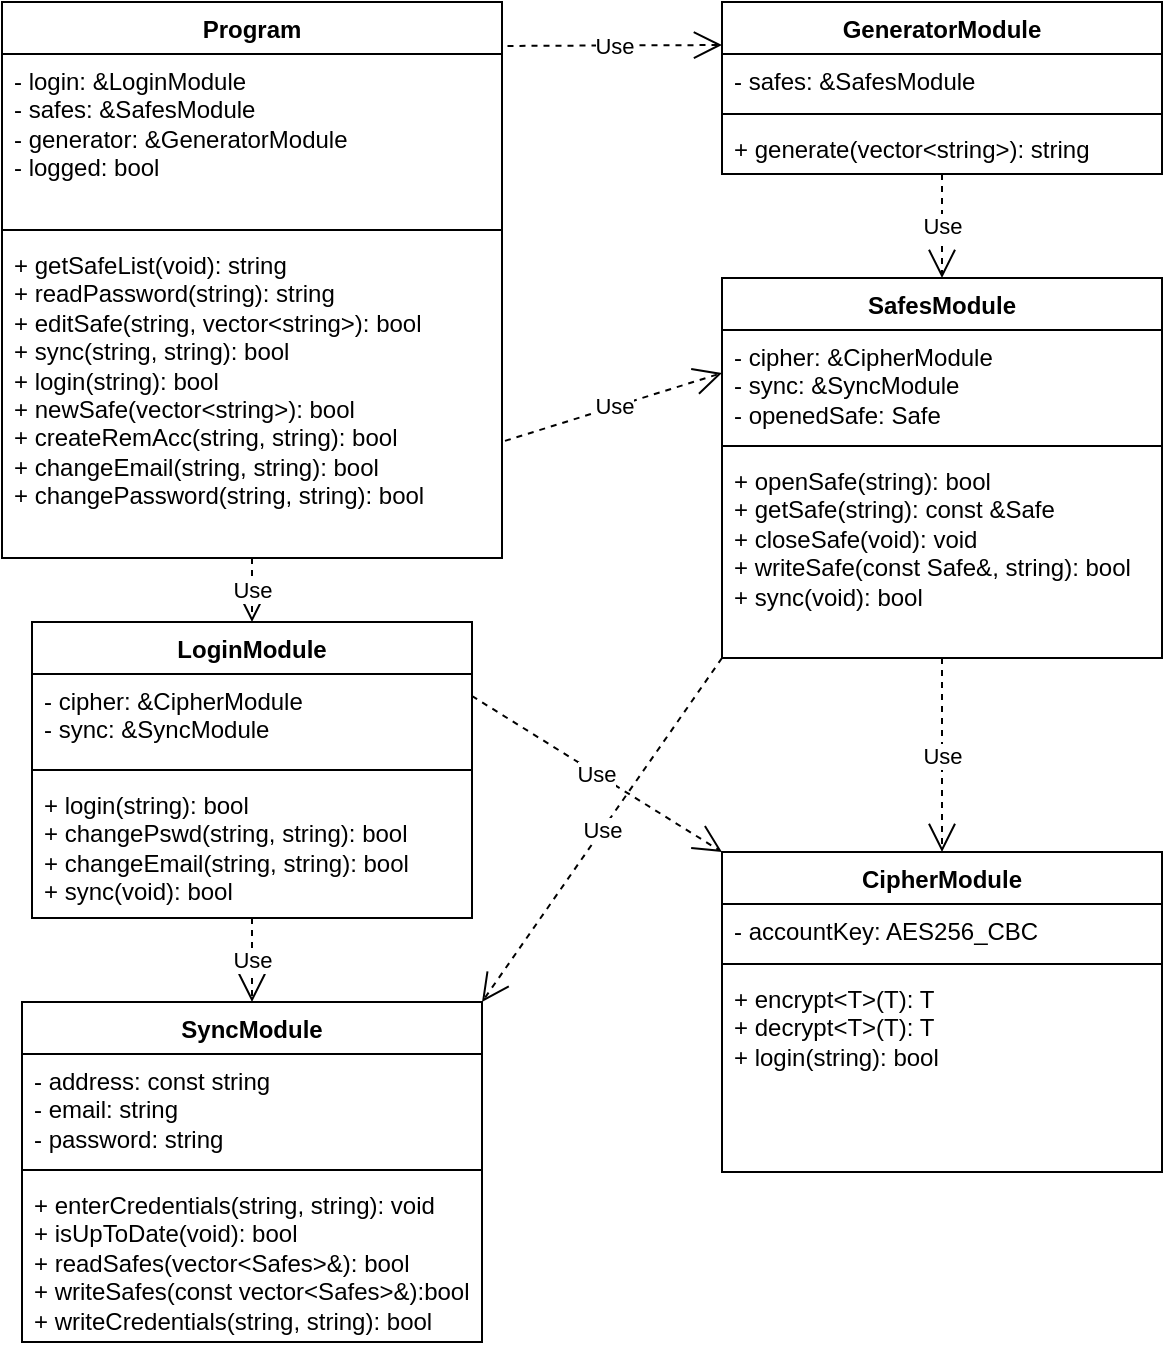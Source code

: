 <mxfile version="21.3.2" type="device">
  <diagram name="Page-1" id="5U4r9MKp_BtlRCCHkdOg">
    <mxGraphModel dx="1674" dy="712" grid="1" gridSize="10" guides="1" tooltips="1" connect="1" arrows="1" fold="1" page="1" pageScale="1" pageWidth="850" pageHeight="1100" math="0" shadow="0">
      <root>
        <mxCell id="0" />
        <mxCell id="1" parent="0" />
        <mxCell id="R07nR9zVBasFDxz1jcbP-1" value="Program" style="swimlane;fontStyle=1;align=center;verticalAlign=top;childLayout=stackLayout;horizontal=1;startSize=26;horizontalStack=0;resizeParent=1;resizeParentMax=0;resizeLast=0;collapsible=1;marginBottom=0;whiteSpace=wrap;html=1;" parent="1" vertex="1">
          <mxGeometry x="20" y="20" width="250" height="278" as="geometry" />
        </mxCell>
        <mxCell id="R07nR9zVBasFDxz1jcbP-2" value="&lt;div&gt;- login: &amp;amp;LoginModule&lt;/div&gt;&lt;div&gt;- safes: &amp;amp;SafesModule&lt;/div&gt;&lt;div&gt;- generator: &amp;amp;GeneratorModule&lt;/div&gt;&lt;div&gt;- logged: bool&lt;br&gt;&lt;/div&gt;" style="text;strokeColor=none;fillColor=none;align=left;verticalAlign=top;spacingLeft=4;spacingRight=4;overflow=hidden;rotatable=0;points=[[0,0.5],[1,0.5]];portConstraint=eastwest;whiteSpace=wrap;html=1;" parent="R07nR9zVBasFDxz1jcbP-1" vertex="1">
          <mxGeometry y="26" width="250" height="84" as="geometry" />
        </mxCell>
        <mxCell id="R07nR9zVBasFDxz1jcbP-3" value="" style="line;strokeWidth=1;fillColor=none;align=left;verticalAlign=middle;spacingTop=-1;spacingLeft=3;spacingRight=3;rotatable=0;labelPosition=right;points=[];portConstraint=eastwest;strokeColor=inherit;" parent="R07nR9zVBasFDxz1jcbP-1" vertex="1">
          <mxGeometry y="110" width="250" height="8" as="geometry" />
        </mxCell>
        <mxCell id="R07nR9zVBasFDxz1jcbP-4" value="&lt;div&gt;+ getSafeList(void): string&lt;br&gt;&lt;/div&gt;&lt;div&gt;+ readPassword(string): string&lt;br&gt;&lt;/div&gt;&lt;div&gt;+ editSafe(string, vector&amp;lt;string&amp;gt;): bool&lt;br&gt;&lt;/div&gt;&lt;div&gt;+ sync(string, string): bool&lt;/div&gt;&lt;div&gt;+ login(string): bool&lt;br&gt;&lt;/div&gt;&lt;div&gt;+ newSafe(vector&amp;lt;string&amp;gt;): bool&lt;/div&gt;&lt;div&gt;+ createRemAcc(string, string): bool&lt;/div&gt;&lt;div&gt;+ changeEmail(string, string): bool&lt;br&gt;&lt;/div&gt;&lt;div&gt;+ changePassword(string, string): bool&lt;br&gt;&lt;/div&gt;" style="text;strokeColor=none;fillColor=none;align=left;verticalAlign=top;spacingLeft=4;spacingRight=4;overflow=hidden;rotatable=0;points=[[0,0.5],[1,0.5]];portConstraint=eastwest;whiteSpace=wrap;html=1;" parent="R07nR9zVBasFDxz1jcbP-1" vertex="1">
          <mxGeometry y="118" width="250" height="160" as="geometry" />
        </mxCell>
        <mxCell id="R07nR9zVBasFDxz1jcbP-5" value="GeneratorModule" style="swimlane;fontStyle=1;align=center;verticalAlign=top;childLayout=stackLayout;horizontal=1;startSize=26;horizontalStack=0;resizeParent=1;resizeParentMax=0;resizeLast=0;collapsible=1;marginBottom=0;whiteSpace=wrap;html=1;" parent="1" vertex="1">
          <mxGeometry x="380" y="20" width="220" height="86" as="geometry" />
        </mxCell>
        <mxCell id="R07nR9zVBasFDxz1jcbP-6" value="- safes: &amp;amp;SafesModule" style="text;strokeColor=none;fillColor=none;align=left;verticalAlign=top;spacingLeft=4;spacingRight=4;overflow=hidden;rotatable=0;points=[[0,0.5],[1,0.5]];portConstraint=eastwest;whiteSpace=wrap;html=1;" parent="R07nR9zVBasFDxz1jcbP-5" vertex="1">
          <mxGeometry y="26" width="220" height="26" as="geometry" />
        </mxCell>
        <mxCell id="R07nR9zVBasFDxz1jcbP-7" value="" style="line;strokeWidth=1;fillColor=none;align=left;verticalAlign=middle;spacingTop=-1;spacingLeft=3;spacingRight=3;rotatable=0;labelPosition=right;points=[];portConstraint=eastwest;strokeColor=inherit;" parent="R07nR9zVBasFDxz1jcbP-5" vertex="1">
          <mxGeometry y="52" width="220" height="8" as="geometry" />
        </mxCell>
        <mxCell id="R07nR9zVBasFDxz1jcbP-8" value="+ generate(vector&amp;lt;string&amp;gt;): string" style="text;strokeColor=none;fillColor=none;align=left;verticalAlign=top;spacingLeft=4;spacingRight=4;overflow=hidden;rotatable=0;points=[[0,0.5],[1,0.5]];portConstraint=eastwest;whiteSpace=wrap;html=1;" parent="R07nR9zVBasFDxz1jcbP-5" vertex="1">
          <mxGeometry y="60" width="220" height="26" as="geometry" />
        </mxCell>
        <mxCell id="R07nR9zVBasFDxz1jcbP-9" value="SafesModule" style="swimlane;fontStyle=1;align=center;verticalAlign=top;childLayout=stackLayout;horizontal=1;startSize=26;horizontalStack=0;resizeParent=1;resizeParentMax=0;resizeLast=0;collapsible=1;marginBottom=0;whiteSpace=wrap;html=1;" parent="1" vertex="1">
          <mxGeometry x="380" y="158" width="220" height="190" as="geometry" />
        </mxCell>
        <mxCell id="R07nR9zVBasFDxz1jcbP-10" value="&lt;div&gt;- cipher: &amp;amp;CipherModule&lt;/div&gt;&lt;div&gt;- sync: &amp;amp;SyncModule&lt;br&gt;&lt;/div&gt;&lt;div&gt;- openedSafe: Safe&lt;br&gt;&lt;/div&gt;" style="text;strokeColor=none;fillColor=none;align=left;verticalAlign=top;spacingLeft=4;spacingRight=4;overflow=hidden;rotatable=0;points=[[0,0.5],[1,0.5]];portConstraint=eastwest;whiteSpace=wrap;html=1;" parent="R07nR9zVBasFDxz1jcbP-9" vertex="1">
          <mxGeometry y="26" width="220" height="54" as="geometry" />
        </mxCell>
        <mxCell id="R07nR9zVBasFDxz1jcbP-11" value="" style="line;strokeWidth=1;fillColor=none;align=left;verticalAlign=middle;spacingTop=-1;spacingLeft=3;spacingRight=3;rotatable=0;labelPosition=right;points=[];portConstraint=eastwest;strokeColor=inherit;" parent="R07nR9zVBasFDxz1jcbP-9" vertex="1">
          <mxGeometry y="80" width="220" height="8" as="geometry" />
        </mxCell>
        <mxCell id="R07nR9zVBasFDxz1jcbP-12" value="&lt;div&gt;+ openSafe(string): bool&lt;/div&gt;&lt;div&gt;+ getSafe(string): const &amp;amp;Safe&lt;br&gt;&lt;/div&gt;&lt;div&gt;+ closeSafe(void): void&lt;/div&gt;&lt;div&gt;+ writeSafe(const Safe&amp;amp;, string): bool&lt;br&gt;&lt;/div&gt;&lt;div&gt;+ sync(void): bool&lt;br&gt;&lt;/div&gt;" style="text;strokeColor=none;fillColor=none;align=left;verticalAlign=top;spacingLeft=4;spacingRight=4;overflow=hidden;rotatable=0;points=[[0,0.5],[1,0.5]];portConstraint=eastwest;whiteSpace=wrap;html=1;" parent="R07nR9zVBasFDxz1jcbP-9" vertex="1">
          <mxGeometry y="88" width="220" height="102" as="geometry" />
        </mxCell>
        <mxCell id="R07nR9zVBasFDxz1jcbP-13" value="LoginModule" style="swimlane;fontStyle=1;align=center;verticalAlign=top;childLayout=stackLayout;horizontal=1;startSize=26;horizontalStack=0;resizeParent=1;resizeParentMax=0;resizeLast=0;collapsible=1;marginBottom=0;whiteSpace=wrap;html=1;" parent="1" vertex="1">
          <mxGeometry x="35" y="330" width="220" height="148" as="geometry" />
        </mxCell>
        <mxCell id="R07nR9zVBasFDxz1jcbP-14" value="&lt;div&gt;- cipher: &amp;amp;CipherModule&lt;/div&gt;&lt;div&gt;- sync: &amp;amp;SyncModule&lt;br&gt;&lt;/div&gt;" style="text;strokeColor=none;fillColor=none;align=left;verticalAlign=top;spacingLeft=4;spacingRight=4;overflow=hidden;rotatable=0;points=[[0,0.5],[1,0.5]];portConstraint=eastwest;whiteSpace=wrap;html=1;" parent="R07nR9zVBasFDxz1jcbP-13" vertex="1">
          <mxGeometry y="26" width="220" height="44" as="geometry" />
        </mxCell>
        <mxCell id="R07nR9zVBasFDxz1jcbP-15" value="" style="line;strokeWidth=1;fillColor=none;align=left;verticalAlign=middle;spacingTop=-1;spacingLeft=3;spacingRight=3;rotatable=0;labelPosition=right;points=[];portConstraint=eastwest;strokeColor=inherit;" parent="R07nR9zVBasFDxz1jcbP-13" vertex="1">
          <mxGeometry y="70" width="220" height="8" as="geometry" />
        </mxCell>
        <mxCell id="R07nR9zVBasFDxz1jcbP-16" value="&lt;div&gt;+ login(string): bool&lt;/div&gt;&lt;div&gt;+ changePswd(string, string): bool&lt;/div&gt;&lt;div&gt;+ changeEmail(string, string): bool&lt;br&gt;&lt;/div&gt;&lt;div&gt;+ sync(void): bool&lt;br&gt;&lt;/div&gt;" style="text;strokeColor=none;fillColor=none;align=left;verticalAlign=top;spacingLeft=4;spacingRight=4;overflow=hidden;rotatable=0;points=[[0,0.5],[1,0.5]];portConstraint=eastwest;whiteSpace=wrap;html=1;" parent="R07nR9zVBasFDxz1jcbP-13" vertex="1">
          <mxGeometry y="78" width="220" height="70" as="geometry" />
        </mxCell>
        <mxCell id="R07nR9zVBasFDxz1jcbP-17" value="Use" style="endArrow=open;endSize=12;dashed=1;html=1;rounded=0;entryX=0.5;entryY=0;entryDx=0;entryDy=0;exitX=0.5;exitY=1;exitDx=0;exitDy=0;" parent="1" source="R07nR9zVBasFDxz1jcbP-1" target="R07nR9zVBasFDxz1jcbP-13" edge="1">
          <mxGeometry width="160" relative="1" as="geometry">
            <mxPoint x="120" y="250" as="sourcePoint" />
            <mxPoint x="90" y="250" as="targetPoint" />
          </mxGeometry>
        </mxCell>
        <mxCell id="R07nR9zVBasFDxz1jcbP-18" value="Use" style="endArrow=open;endSize=12;dashed=1;html=1;rounded=0;entryX=0;entryY=0.25;entryDx=0;entryDy=0;exitX=1.011;exitY=-0.048;exitDx=0;exitDy=0;exitPerimeter=0;" parent="1" source="R07nR9zVBasFDxz1jcbP-2" target="R07nR9zVBasFDxz1jcbP-5" edge="1">
          <mxGeometry width="160" relative="1" as="geometry">
            <mxPoint x="220" y="80" as="sourcePoint" />
            <mxPoint x="500" y="240" as="targetPoint" />
          </mxGeometry>
        </mxCell>
        <mxCell id="R07nR9zVBasFDxz1jcbP-19" value="Use" style="endArrow=open;endSize=12;dashed=1;html=1;rounded=0;exitX=1.006;exitY=0.634;exitDx=0;exitDy=0;exitPerimeter=0;entryX=0;entryY=0.25;entryDx=0;entryDy=0;" parent="1" source="R07nR9zVBasFDxz1jcbP-4" target="R07nR9zVBasFDxz1jcbP-9" edge="1">
          <mxGeometry width="160" relative="1" as="geometry">
            <mxPoint x="340" y="240" as="sourcePoint" />
            <mxPoint x="500" y="240" as="targetPoint" />
          </mxGeometry>
        </mxCell>
        <mxCell id="R07nR9zVBasFDxz1jcbP-20" value="Use" style="endArrow=open;endSize=12;dashed=1;html=1;rounded=0;exitX=0.5;exitY=1;exitDx=0;exitDy=0;entryX=0.5;entryY=0;entryDx=0;entryDy=0;" parent="1" source="R07nR9zVBasFDxz1jcbP-5" target="R07nR9zVBasFDxz1jcbP-9" edge="1">
          <mxGeometry width="160" relative="1" as="geometry">
            <mxPoint x="510" y="120" as="sourcePoint" />
            <mxPoint x="510" y="150" as="targetPoint" />
          </mxGeometry>
        </mxCell>
        <mxCell id="R07nR9zVBasFDxz1jcbP-21" value="CipherModule" style="swimlane;fontStyle=1;align=center;verticalAlign=top;childLayout=stackLayout;horizontal=1;startSize=26;horizontalStack=0;resizeParent=1;resizeParentMax=0;resizeLast=0;collapsible=1;marginBottom=0;whiteSpace=wrap;html=1;" parent="1" vertex="1">
          <mxGeometry x="380" y="445" width="220" height="160" as="geometry" />
        </mxCell>
        <mxCell id="R07nR9zVBasFDxz1jcbP-22" value="- accountKey: AES256_CBC" style="text;strokeColor=none;fillColor=none;align=left;verticalAlign=top;spacingLeft=4;spacingRight=4;overflow=hidden;rotatable=0;points=[[0,0.5],[1,0.5]];portConstraint=eastwest;whiteSpace=wrap;html=1;" parent="R07nR9zVBasFDxz1jcbP-21" vertex="1">
          <mxGeometry y="26" width="220" height="26" as="geometry" />
        </mxCell>
        <mxCell id="R07nR9zVBasFDxz1jcbP-23" value="" style="line;strokeWidth=1;fillColor=none;align=left;verticalAlign=middle;spacingTop=-1;spacingLeft=3;spacingRight=3;rotatable=0;labelPosition=right;points=[];portConstraint=eastwest;strokeColor=inherit;" parent="R07nR9zVBasFDxz1jcbP-21" vertex="1">
          <mxGeometry y="52" width="220" height="8" as="geometry" />
        </mxCell>
        <mxCell id="R07nR9zVBasFDxz1jcbP-24" value="&lt;div&gt;+ encrypt&amp;lt;T&amp;gt;(T): T&lt;br&gt;&lt;/div&gt;&lt;div&gt;+ decrypt&amp;lt;T&amp;gt;(T): T&lt;br&gt;&lt;/div&gt;&lt;div&gt;+ login(string): bool&lt;br&gt;&lt;/div&gt;" style="text;strokeColor=none;fillColor=none;align=left;verticalAlign=top;spacingLeft=4;spacingRight=4;overflow=hidden;rotatable=0;points=[[0,0.5],[1,0.5]];portConstraint=eastwest;whiteSpace=wrap;html=1;" parent="R07nR9zVBasFDxz1jcbP-21" vertex="1">
          <mxGeometry y="60" width="220" height="100" as="geometry" />
        </mxCell>
        <mxCell id="R07nR9zVBasFDxz1jcbP-25" value="Use" style="endArrow=open;endSize=12;dashed=1;html=1;rounded=0;entryX=0;entryY=0;entryDx=0;entryDy=0;exitX=1;exitY=0.25;exitDx=0;exitDy=0;" parent="1" source="R07nR9zVBasFDxz1jcbP-13" target="R07nR9zVBasFDxz1jcbP-21" edge="1">
          <mxGeometry width="160" relative="1" as="geometry">
            <mxPoint x="270" y="340" as="sourcePoint" />
            <mxPoint x="500" y="240" as="targetPoint" />
          </mxGeometry>
        </mxCell>
        <mxCell id="R07nR9zVBasFDxz1jcbP-26" value="Use" style="endArrow=open;endSize=12;dashed=1;html=1;rounded=0;exitX=0.5;exitY=1;exitDx=0;exitDy=0;entryX=0.5;entryY=0;entryDx=0;entryDy=0;" parent="1" source="R07nR9zVBasFDxz1jcbP-9" target="R07nR9zVBasFDxz1jcbP-21" edge="1">
          <mxGeometry width="160" relative="1" as="geometry">
            <mxPoint x="500" y="380" as="sourcePoint" />
            <mxPoint x="490" y="390" as="targetPoint" />
          </mxGeometry>
        </mxCell>
        <mxCell id="R07nR9zVBasFDxz1jcbP-27" value="SyncModule" style="swimlane;fontStyle=1;align=center;verticalAlign=top;childLayout=stackLayout;horizontal=1;startSize=26;horizontalStack=0;resizeParent=1;resizeParentMax=0;resizeLast=0;collapsible=1;marginBottom=0;whiteSpace=wrap;html=1;" parent="1" vertex="1">
          <mxGeometry x="30" y="520" width="230" height="170" as="geometry" />
        </mxCell>
        <mxCell id="R07nR9zVBasFDxz1jcbP-28" value="&lt;div&gt;- address: const string&lt;/div&gt;&lt;div&gt;- email: string&lt;/div&gt;&lt;div&gt;- password: string&lt;br&gt;&lt;/div&gt;" style="text;strokeColor=none;fillColor=none;align=left;verticalAlign=top;spacingLeft=4;spacingRight=4;overflow=hidden;rotatable=0;points=[[0,0.5],[1,0.5]];portConstraint=eastwest;whiteSpace=wrap;html=1;" parent="R07nR9zVBasFDxz1jcbP-27" vertex="1">
          <mxGeometry y="26" width="230" height="54" as="geometry" />
        </mxCell>
        <mxCell id="R07nR9zVBasFDxz1jcbP-29" value="" style="line;strokeWidth=1;fillColor=none;align=left;verticalAlign=middle;spacingTop=-1;spacingLeft=3;spacingRight=3;rotatable=0;labelPosition=right;points=[];portConstraint=eastwest;strokeColor=inherit;" parent="R07nR9zVBasFDxz1jcbP-27" vertex="1">
          <mxGeometry y="80" width="230" height="8" as="geometry" />
        </mxCell>
        <mxCell id="R07nR9zVBasFDxz1jcbP-30" value="&lt;div&gt;+ enterCredentials(string, string): void&lt;/div&gt;&lt;div&gt;+ isUpToDate(void): bool&lt;/div&gt;&lt;div&gt;+ readSafes(vector&amp;lt;Safes&amp;gt;&amp;amp;): bool&lt;/div&gt;&lt;div&gt;+ writeSafes(const vector&amp;lt;Safes&amp;gt;&amp;amp;):bool&lt;/div&gt;&lt;div&gt;+ writeCredentials(string, string): bool&lt;br&gt;&lt;/div&gt;" style="text;strokeColor=none;fillColor=none;align=left;verticalAlign=top;spacingLeft=4;spacingRight=4;overflow=hidden;rotatable=0;points=[[0,0.5],[1,0.5]];portConstraint=eastwest;whiteSpace=wrap;html=1;" parent="R07nR9zVBasFDxz1jcbP-27" vertex="1">
          <mxGeometry y="88" width="230" height="82" as="geometry" />
        </mxCell>
        <mxCell id="R07nR9zVBasFDxz1jcbP-31" value="Use" style="endArrow=open;endSize=12;dashed=1;html=1;rounded=0;entryX=0.5;entryY=0;entryDx=0;entryDy=0;exitX=0.5;exitY=1;exitDx=0;exitDy=0;" parent="1" source="R07nR9zVBasFDxz1jcbP-13" target="R07nR9zVBasFDxz1jcbP-27" edge="1">
          <mxGeometry width="160" relative="1" as="geometry">
            <mxPoint x="130" y="480" as="sourcePoint" />
            <mxPoint x="500" y="320" as="targetPoint" />
          </mxGeometry>
        </mxCell>
        <mxCell id="R07nR9zVBasFDxz1jcbP-32" value="Use" style="endArrow=open;endSize=12;dashed=1;html=1;rounded=0;entryX=1;entryY=0;entryDx=0;entryDy=0;exitX=0;exitY=1;exitDx=0;exitDy=0;" parent="1" source="R07nR9zVBasFDxz1jcbP-9" target="R07nR9zVBasFDxz1jcbP-27" edge="1">
          <mxGeometry width="160" relative="1" as="geometry">
            <mxPoint x="410" y="370" as="sourcePoint" />
            <mxPoint x="500" y="320" as="targetPoint" />
          </mxGeometry>
        </mxCell>
      </root>
    </mxGraphModel>
  </diagram>
</mxfile>
